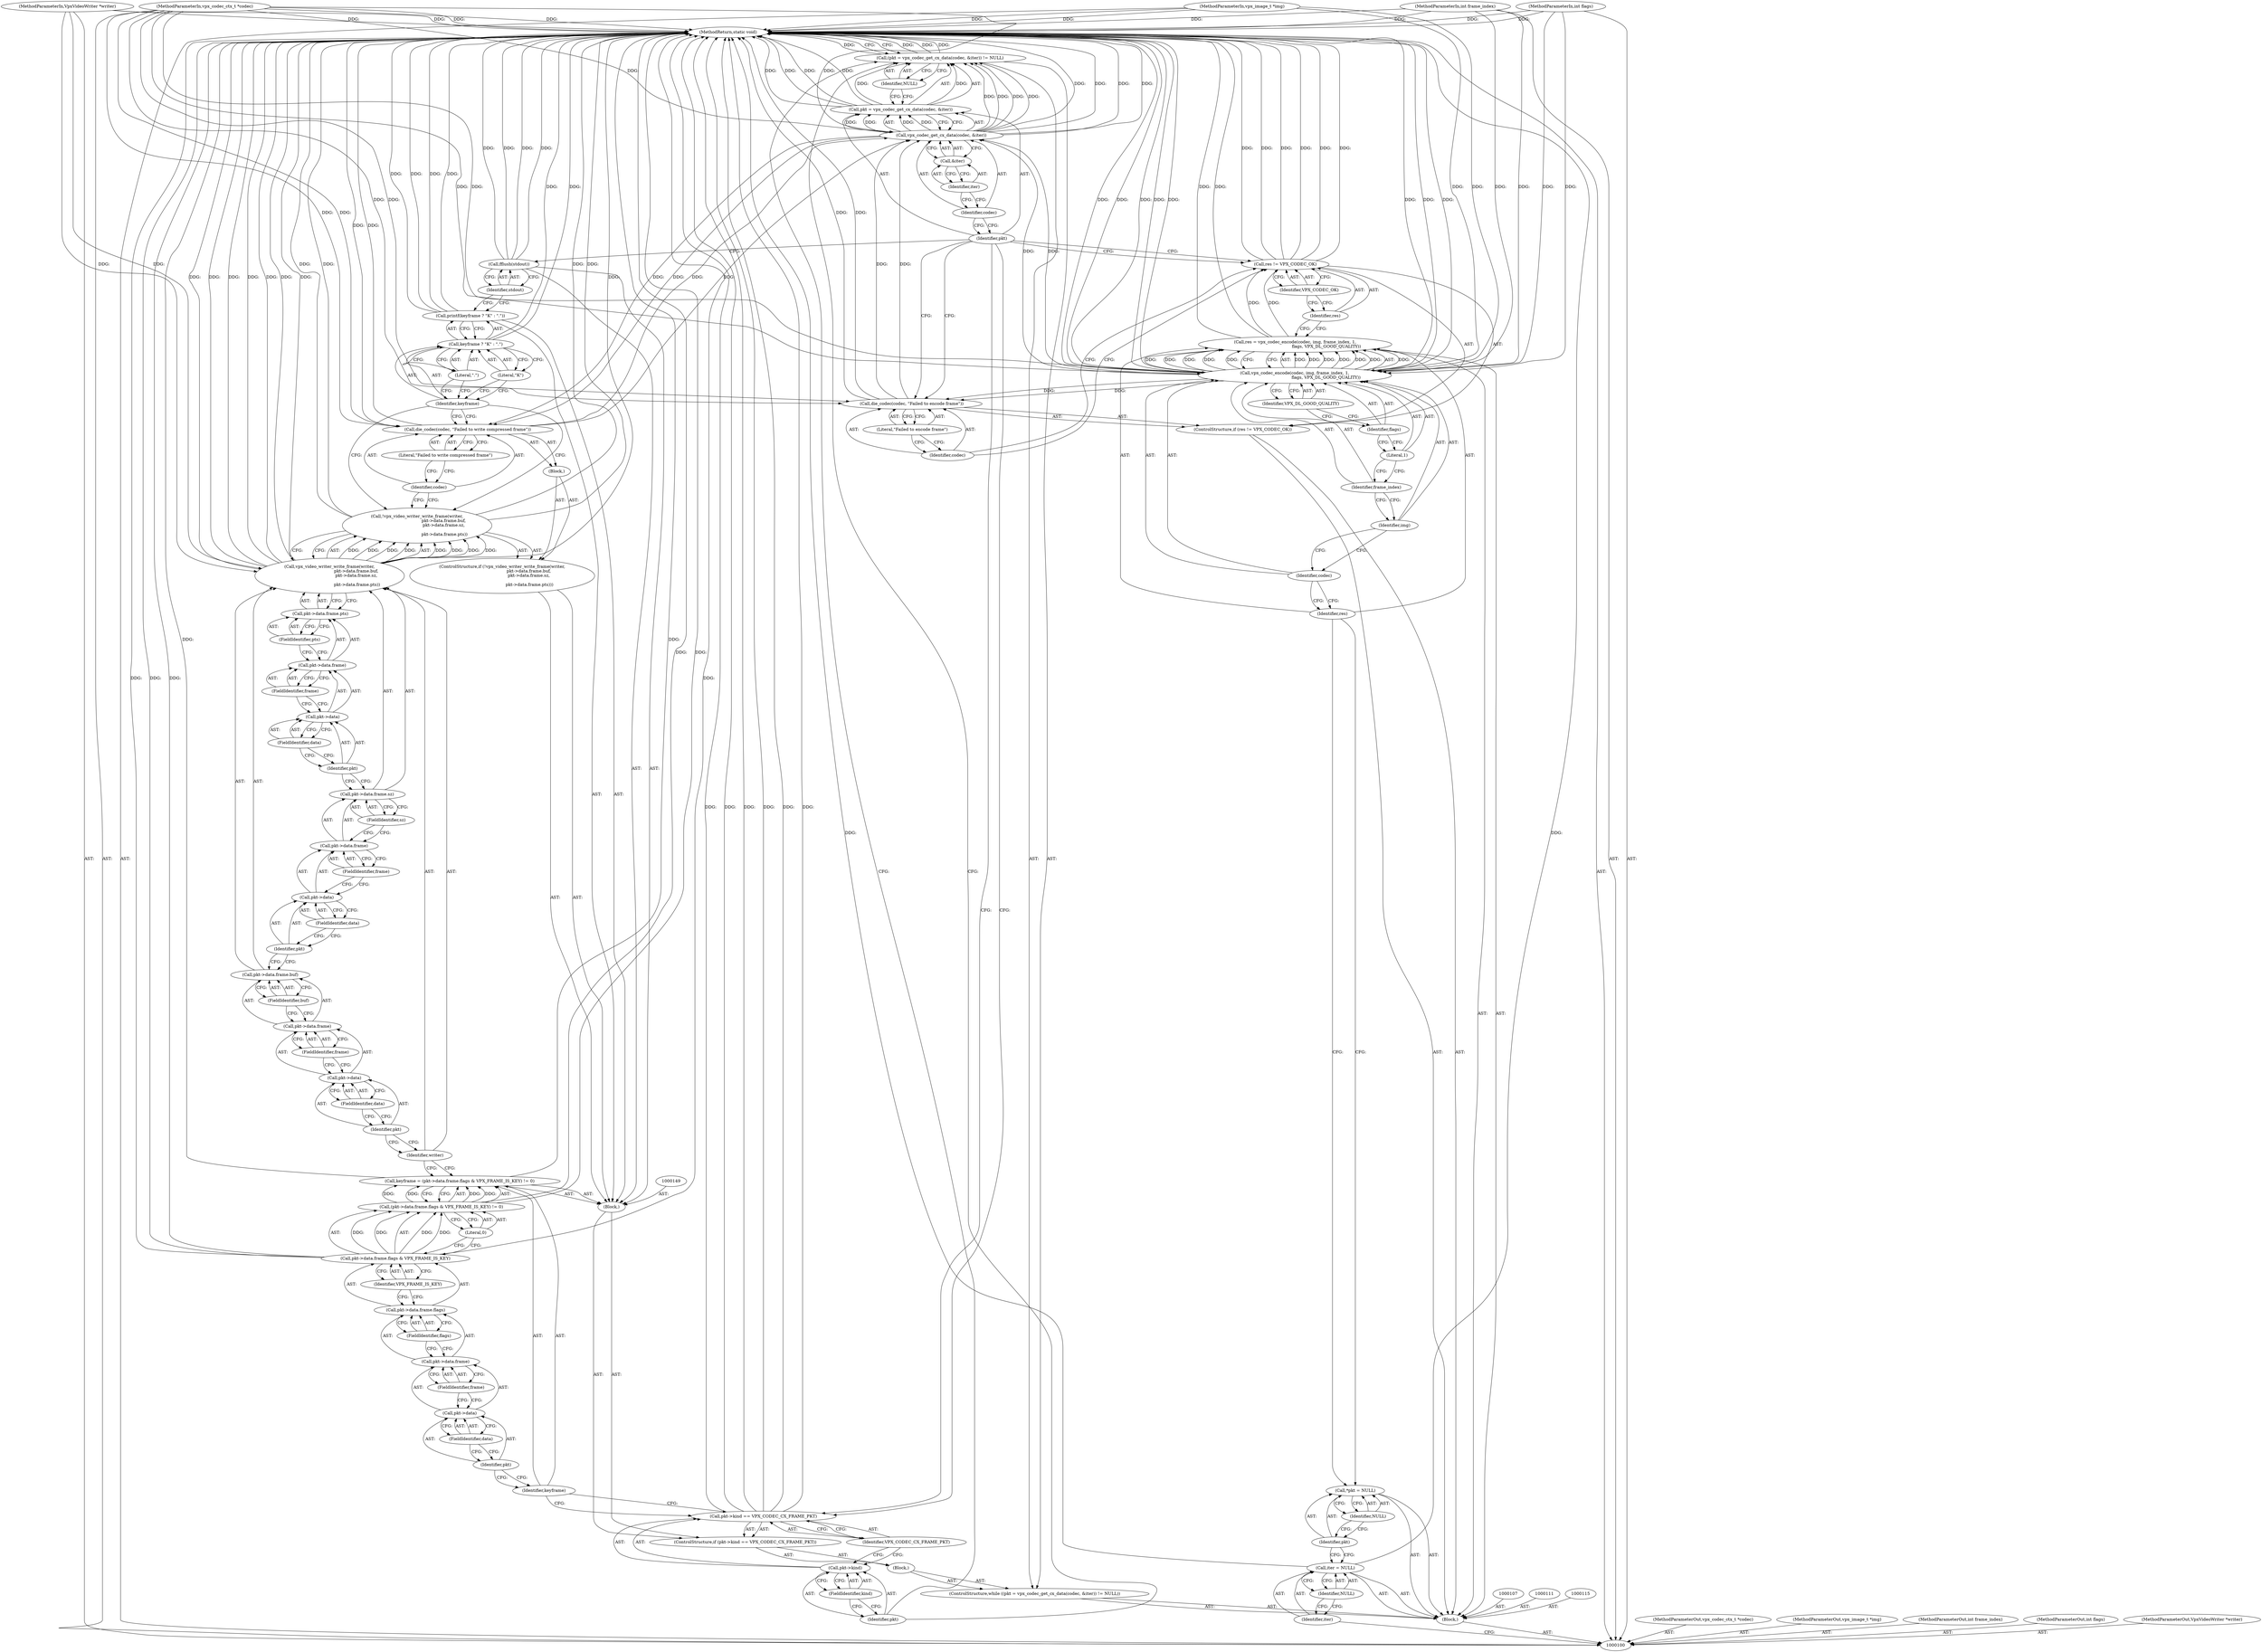 digraph "1_Android_5a9753fca56f0eeb9f61e342b2fccffc364f9426_13" {
"1000199" [label="(MethodReturn,static void)"];
"1000101" [label="(MethodParameterIn,vpx_codec_ctx_t *codec)"];
"1000291" [label="(MethodParameterOut,vpx_codec_ctx_t *codec)"];
"1000125" [label="(ControlStructure,if (res != VPX_CODEC_OK))"];
"1000128" [label="(Identifier,VPX_CODEC_OK)"];
"1000126" [label="(Call,res != VPX_CODEC_OK)"];
"1000127" [label="(Identifier,res)"];
"1000130" [label="(Identifier,codec)"];
"1000131" [label="(Literal,\"Failed to encode frame\")"];
"1000129" [label="(Call,die_codec(codec, \"Failed to encode frame\"))"];
"1000133" [label="(Call,(pkt = vpx_codec_get_cx_data(codec, &iter)) != NULL)"];
"1000134" [label="(Call,pkt = vpx_codec_get_cx_data(codec, &iter))"];
"1000135" [label="(Identifier,pkt)"];
"1000136" [label="(Call,vpx_codec_get_cx_data(codec, &iter))"];
"1000132" [label="(ControlStructure,while ((pkt = vpx_codec_get_cx_data(codec, &iter)) != NULL))"];
"1000137" [label="(Identifier,codec)"];
"1000138" [label="(Call,&iter)"];
"1000139" [label="(Identifier,iter)"];
"1000140" [label="(Identifier,NULL)"];
"1000141" [label="(Block,)"];
"1000146" [label="(FieldIdentifier,kind)"];
"1000147" [label="(Identifier,VPX_CODEC_CX_FRAME_PKT)"];
"1000142" [label="(ControlStructure,if (pkt->kind == VPX_CODEC_CX_FRAME_PKT))"];
"1000143" [label="(Call,pkt->kind == VPX_CODEC_CX_FRAME_PKT)"];
"1000144" [label="(Call,pkt->kind)"];
"1000145" [label="(Identifier,pkt)"];
"1000150" [label="(Call,keyframe = (pkt->data.frame.flags & VPX_FRAME_IS_KEY) != 0)"];
"1000151" [label="(Identifier,keyframe)"];
"1000152" [label="(Call,(pkt->data.frame.flags & VPX_FRAME_IS_KEY) != 0)"];
"1000153" [label="(Call,pkt->data.frame.flags & VPX_FRAME_IS_KEY)"];
"1000154" [label="(Call,pkt->data.frame.flags)"];
"1000155" [label="(Call,pkt->data.frame)"];
"1000156" [label="(Call,pkt->data)"];
"1000157" [label="(Identifier,pkt)"];
"1000158" [label="(FieldIdentifier,data)"];
"1000159" [label="(FieldIdentifier,frame)"];
"1000160" [label="(FieldIdentifier,flags)"];
"1000161" [label="(Identifier,VPX_FRAME_IS_KEY)"];
"1000148" [label="(Block,)"];
"1000162" [label="(Literal,0)"];
"1000164" [label="(Call,!vpx_video_writer_write_frame(writer,\n                                        pkt->data.frame.buf,\n                                        pkt->data.frame.sz,\n\n                                         pkt->data.frame.pts))"];
"1000165" [label="(Call,vpx_video_writer_write_frame(writer,\n                                        pkt->data.frame.buf,\n                                        pkt->data.frame.sz,\n\n                                         pkt->data.frame.pts))"];
"1000166" [label="(Identifier,writer)"];
"1000163" [label="(ControlStructure,if (!vpx_video_writer_write_frame(writer,\n                                        pkt->data.frame.buf,\n                                        pkt->data.frame.sz,\n\n                                         pkt->data.frame.pts)))"];
"1000167" [label="(Call,pkt->data.frame.buf)"];
"1000168" [label="(Call,pkt->data.frame)"];
"1000169" [label="(Call,pkt->data)"];
"1000170" [label="(Identifier,pkt)"];
"1000171" [label="(FieldIdentifier,data)"];
"1000172" [label="(FieldIdentifier,frame)"];
"1000173" [label="(FieldIdentifier,buf)"];
"1000174" [label="(Call,pkt->data.frame.sz)"];
"1000175" [label="(Call,pkt->data.frame)"];
"1000176" [label="(Call,pkt->data)"];
"1000177" [label="(Identifier,pkt)"];
"1000178" [label="(FieldIdentifier,data)"];
"1000179" [label="(FieldIdentifier,frame)"];
"1000180" [label="(FieldIdentifier,sz)"];
"1000102" [label="(MethodParameterIn,vpx_image_t *img)"];
"1000292" [label="(MethodParameterOut,vpx_image_t *img)"];
"1000181" [label="(Call,pkt->data.frame.pts)"];
"1000182" [label="(Call,pkt->data.frame)"];
"1000183" [label="(Call,pkt->data)"];
"1000184" [label="(Identifier,pkt)"];
"1000185" [label="(FieldIdentifier,data)"];
"1000186" [label="(FieldIdentifier,frame)"];
"1000187" [label="(FieldIdentifier,pts)"];
"1000188" [label="(Block,)"];
"1000190" [label="(Identifier,codec)"];
"1000191" [label="(Literal,\"Failed to write compressed frame\")"];
"1000189" [label="(Call,die_codec(codec, \"Failed to write compressed frame\"))"];
"1000193" [label="(Call,keyframe ? \"K\" : \".\")"];
"1000194" [label="(Identifier,keyframe)"];
"1000195" [label="(Literal,\"K\")"];
"1000196" [label="(Literal,\".\")"];
"1000192" [label="(Call,printf(keyframe ? \"K\" : \".\"))"];
"1000198" [label="(Identifier,stdout)"];
"1000197" [label="(Call,fflush(stdout))"];
"1000103" [label="(MethodParameterIn,int frame_index)"];
"1000293" [label="(MethodParameterOut,int frame_index)"];
"1000104" [label="(MethodParameterIn,int flags)"];
"1000294" [label="(MethodParameterOut,int flags)"];
"1000105" [label="(MethodParameterIn,VpxVideoWriter *writer)"];
"1000295" [label="(MethodParameterOut,VpxVideoWriter *writer)"];
"1000106" [label="(Block,)"];
"1000108" [label="(Call,iter = NULL)"];
"1000109" [label="(Identifier,iter)"];
"1000110" [label="(Identifier,NULL)"];
"1000112" [label="(Call,*pkt = NULL)"];
"1000113" [label="(Identifier,pkt)"];
"1000114" [label="(Identifier,NULL)"];
"1000116" [label="(Call,res = vpx_codec_encode(codec, img, frame_index, 1,\n                                               flags, VPX_DL_GOOD_QUALITY))"];
"1000117" [label="(Identifier,res)"];
"1000118" [label="(Call,vpx_codec_encode(codec, img, frame_index, 1,\n                                               flags, VPX_DL_GOOD_QUALITY))"];
"1000119" [label="(Identifier,codec)"];
"1000120" [label="(Identifier,img)"];
"1000121" [label="(Identifier,frame_index)"];
"1000122" [label="(Literal,1)"];
"1000123" [label="(Identifier,flags)"];
"1000124" [label="(Identifier,VPX_DL_GOOD_QUALITY)"];
"1000199" -> "1000100"  [label="AST: "];
"1000199" -> "1000133"  [label="CFG: "];
"1000193" -> "1000199"  [label="DDG: "];
"1000104" -> "1000199"  [label="DDG: "];
"1000105" -> "1000199"  [label="DDG: "];
"1000189" -> "1000199"  [label="DDG: "];
"1000118" -> "1000199"  [label="DDG: "];
"1000118" -> "1000199"  [label="DDG: "];
"1000118" -> "1000199"  [label="DDG: "];
"1000118" -> "1000199"  [label="DDG: "];
"1000165" -> "1000199"  [label="DDG: "];
"1000165" -> "1000199"  [label="DDG: "];
"1000165" -> "1000199"  [label="DDG: "];
"1000165" -> "1000199"  [label="DDG: "];
"1000116" -> "1000199"  [label="DDG: "];
"1000153" -> "1000199"  [label="DDG: "];
"1000153" -> "1000199"  [label="DDG: "];
"1000197" -> "1000199"  [label="DDG: "];
"1000197" -> "1000199"  [label="DDG: "];
"1000164" -> "1000199"  [label="DDG: "];
"1000164" -> "1000199"  [label="DDG: "];
"1000126" -> "1000199"  [label="DDG: "];
"1000126" -> "1000199"  [label="DDG: "];
"1000126" -> "1000199"  [label="DDG: "];
"1000133" -> "1000199"  [label="DDG: "];
"1000133" -> "1000199"  [label="DDG: "];
"1000150" -> "1000199"  [label="DDG: "];
"1000129" -> "1000199"  [label="DDG: "];
"1000103" -> "1000199"  [label="DDG: "];
"1000143" -> "1000199"  [label="DDG: "];
"1000143" -> "1000199"  [label="DDG: "];
"1000143" -> "1000199"  [label="DDG: "];
"1000152" -> "1000199"  [label="DDG: "];
"1000102" -> "1000199"  [label="DDG: "];
"1000134" -> "1000199"  [label="DDG: "];
"1000134" -> "1000199"  [label="DDG: "];
"1000192" -> "1000199"  [label="DDG: "];
"1000192" -> "1000199"  [label="DDG: "];
"1000101" -> "1000199"  [label="DDG: "];
"1000136" -> "1000199"  [label="DDG: "];
"1000136" -> "1000199"  [label="DDG: "];
"1000108" -> "1000199"  [label="DDG: "];
"1000101" -> "1000100"  [label="AST: "];
"1000101" -> "1000199"  [label="DDG: "];
"1000101" -> "1000118"  [label="DDG: "];
"1000101" -> "1000129"  [label="DDG: "];
"1000101" -> "1000136"  [label="DDG: "];
"1000101" -> "1000189"  [label="DDG: "];
"1000291" -> "1000100"  [label="AST: "];
"1000125" -> "1000106"  [label="AST: "];
"1000126" -> "1000125"  [label="AST: "];
"1000129" -> "1000125"  [label="AST: "];
"1000128" -> "1000126"  [label="AST: "];
"1000128" -> "1000127"  [label="CFG: "];
"1000126" -> "1000128"  [label="CFG: "];
"1000126" -> "1000125"  [label="AST: "];
"1000126" -> "1000128"  [label="CFG: "];
"1000127" -> "1000126"  [label="AST: "];
"1000128" -> "1000126"  [label="AST: "];
"1000130" -> "1000126"  [label="CFG: "];
"1000135" -> "1000126"  [label="CFG: "];
"1000126" -> "1000199"  [label="DDG: "];
"1000126" -> "1000199"  [label="DDG: "];
"1000126" -> "1000199"  [label="DDG: "];
"1000116" -> "1000126"  [label="DDG: "];
"1000127" -> "1000126"  [label="AST: "];
"1000127" -> "1000116"  [label="CFG: "];
"1000128" -> "1000127"  [label="CFG: "];
"1000130" -> "1000129"  [label="AST: "];
"1000130" -> "1000126"  [label="CFG: "];
"1000131" -> "1000130"  [label="CFG: "];
"1000131" -> "1000129"  [label="AST: "];
"1000131" -> "1000130"  [label="CFG: "];
"1000129" -> "1000131"  [label="CFG: "];
"1000129" -> "1000125"  [label="AST: "];
"1000129" -> "1000131"  [label="CFG: "];
"1000130" -> "1000129"  [label="AST: "];
"1000131" -> "1000129"  [label="AST: "];
"1000135" -> "1000129"  [label="CFG: "];
"1000129" -> "1000199"  [label="DDG: "];
"1000118" -> "1000129"  [label="DDG: "];
"1000101" -> "1000129"  [label="DDG: "];
"1000129" -> "1000136"  [label="DDG: "];
"1000133" -> "1000132"  [label="AST: "];
"1000133" -> "1000140"  [label="CFG: "];
"1000134" -> "1000133"  [label="AST: "];
"1000140" -> "1000133"  [label="AST: "];
"1000145" -> "1000133"  [label="CFG: "];
"1000199" -> "1000133"  [label="CFG: "];
"1000133" -> "1000199"  [label="DDG: "];
"1000133" -> "1000199"  [label="DDG: "];
"1000134" -> "1000133"  [label="DDG: "];
"1000136" -> "1000133"  [label="DDG: "];
"1000136" -> "1000133"  [label="DDG: "];
"1000134" -> "1000133"  [label="AST: "];
"1000134" -> "1000136"  [label="CFG: "];
"1000135" -> "1000134"  [label="AST: "];
"1000136" -> "1000134"  [label="AST: "];
"1000140" -> "1000134"  [label="CFG: "];
"1000134" -> "1000199"  [label="DDG: "];
"1000134" -> "1000199"  [label="DDG: "];
"1000134" -> "1000133"  [label="DDG: "];
"1000136" -> "1000134"  [label="DDG: "];
"1000136" -> "1000134"  [label="DDG: "];
"1000135" -> "1000134"  [label="AST: "];
"1000137" -> "1000135"  [label="CFG: "];
"1000135" -> "1000143"  [label="CFG: "];
"1000135" -> "1000129"  [label="CFG: "];
"1000135" -> "1000126"  [label="CFG: "];
"1000136" -> "1000134"  [label="AST: "];
"1000136" -> "1000138"  [label="CFG: "];
"1000137" -> "1000136"  [label="AST: "];
"1000138" -> "1000136"  [label="AST: "];
"1000134" -> "1000136"  [label="CFG: "];
"1000136" -> "1000199"  [label="DDG: "];
"1000136" -> "1000199"  [label="DDG: "];
"1000136" -> "1000133"  [label="DDG: "];
"1000136" -> "1000133"  [label="DDG: "];
"1000136" -> "1000134"  [label="DDG: "];
"1000136" -> "1000134"  [label="DDG: "];
"1000129" -> "1000136"  [label="DDG: "];
"1000189" -> "1000136"  [label="DDG: "];
"1000118" -> "1000136"  [label="DDG: "];
"1000101" -> "1000136"  [label="DDG: "];
"1000136" -> "1000189"  [label="DDG: "];
"1000132" -> "1000106"  [label="AST: "];
"1000133" -> "1000132"  [label="AST: "];
"1000141" -> "1000132"  [label="AST: "];
"1000137" -> "1000136"  [label="AST: "];
"1000137" -> "1000135"  [label="CFG: "];
"1000139" -> "1000137"  [label="CFG: "];
"1000138" -> "1000136"  [label="AST: "];
"1000138" -> "1000139"  [label="CFG: "];
"1000139" -> "1000138"  [label="AST: "];
"1000136" -> "1000138"  [label="CFG: "];
"1000139" -> "1000138"  [label="AST: "];
"1000139" -> "1000137"  [label="CFG: "];
"1000138" -> "1000139"  [label="CFG: "];
"1000140" -> "1000133"  [label="AST: "];
"1000140" -> "1000134"  [label="CFG: "];
"1000133" -> "1000140"  [label="CFG: "];
"1000141" -> "1000132"  [label="AST: "];
"1000142" -> "1000141"  [label="AST: "];
"1000146" -> "1000144"  [label="AST: "];
"1000146" -> "1000145"  [label="CFG: "];
"1000144" -> "1000146"  [label="CFG: "];
"1000147" -> "1000143"  [label="AST: "];
"1000147" -> "1000144"  [label="CFG: "];
"1000143" -> "1000147"  [label="CFG: "];
"1000142" -> "1000141"  [label="AST: "];
"1000143" -> "1000142"  [label="AST: "];
"1000148" -> "1000142"  [label="AST: "];
"1000143" -> "1000142"  [label="AST: "];
"1000143" -> "1000147"  [label="CFG: "];
"1000144" -> "1000143"  [label="AST: "];
"1000147" -> "1000143"  [label="AST: "];
"1000135" -> "1000143"  [label="CFG: "];
"1000151" -> "1000143"  [label="CFG: "];
"1000143" -> "1000199"  [label="DDG: "];
"1000143" -> "1000199"  [label="DDG: "];
"1000143" -> "1000199"  [label="DDG: "];
"1000144" -> "1000143"  [label="AST: "];
"1000144" -> "1000146"  [label="CFG: "];
"1000145" -> "1000144"  [label="AST: "];
"1000146" -> "1000144"  [label="AST: "];
"1000147" -> "1000144"  [label="CFG: "];
"1000145" -> "1000144"  [label="AST: "];
"1000145" -> "1000133"  [label="CFG: "];
"1000146" -> "1000145"  [label="CFG: "];
"1000150" -> "1000148"  [label="AST: "];
"1000150" -> "1000152"  [label="CFG: "];
"1000151" -> "1000150"  [label="AST: "];
"1000152" -> "1000150"  [label="AST: "];
"1000166" -> "1000150"  [label="CFG: "];
"1000150" -> "1000199"  [label="DDG: "];
"1000152" -> "1000150"  [label="DDG: "];
"1000152" -> "1000150"  [label="DDG: "];
"1000151" -> "1000150"  [label="AST: "];
"1000151" -> "1000143"  [label="CFG: "];
"1000157" -> "1000151"  [label="CFG: "];
"1000152" -> "1000150"  [label="AST: "];
"1000152" -> "1000162"  [label="CFG: "];
"1000153" -> "1000152"  [label="AST: "];
"1000162" -> "1000152"  [label="AST: "];
"1000150" -> "1000152"  [label="CFG: "];
"1000152" -> "1000199"  [label="DDG: "];
"1000152" -> "1000150"  [label="DDG: "];
"1000152" -> "1000150"  [label="DDG: "];
"1000153" -> "1000152"  [label="DDG: "];
"1000153" -> "1000152"  [label="DDG: "];
"1000153" -> "1000152"  [label="AST: "];
"1000153" -> "1000161"  [label="CFG: "];
"1000154" -> "1000153"  [label="AST: "];
"1000161" -> "1000153"  [label="AST: "];
"1000162" -> "1000153"  [label="CFG: "];
"1000153" -> "1000199"  [label="DDG: "];
"1000153" -> "1000199"  [label="DDG: "];
"1000153" -> "1000152"  [label="DDG: "];
"1000153" -> "1000152"  [label="DDG: "];
"1000154" -> "1000153"  [label="AST: "];
"1000154" -> "1000160"  [label="CFG: "];
"1000155" -> "1000154"  [label="AST: "];
"1000160" -> "1000154"  [label="AST: "];
"1000161" -> "1000154"  [label="CFG: "];
"1000155" -> "1000154"  [label="AST: "];
"1000155" -> "1000159"  [label="CFG: "];
"1000156" -> "1000155"  [label="AST: "];
"1000159" -> "1000155"  [label="AST: "];
"1000160" -> "1000155"  [label="CFG: "];
"1000156" -> "1000155"  [label="AST: "];
"1000156" -> "1000158"  [label="CFG: "];
"1000157" -> "1000156"  [label="AST: "];
"1000158" -> "1000156"  [label="AST: "];
"1000159" -> "1000156"  [label="CFG: "];
"1000157" -> "1000156"  [label="AST: "];
"1000157" -> "1000151"  [label="CFG: "];
"1000158" -> "1000157"  [label="CFG: "];
"1000158" -> "1000156"  [label="AST: "];
"1000158" -> "1000157"  [label="CFG: "];
"1000156" -> "1000158"  [label="CFG: "];
"1000159" -> "1000155"  [label="AST: "];
"1000159" -> "1000156"  [label="CFG: "];
"1000155" -> "1000159"  [label="CFG: "];
"1000160" -> "1000154"  [label="AST: "];
"1000160" -> "1000155"  [label="CFG: "];
"1000154" -> "1000160"  [label="CFG: "];
"1000161" -> "1000153"  [label="AST: "];
"1000161" -> "1000154"  [label="CFG: "];
"1000153" -> "1000161"  [label="CFG: "];
"1000148" -> "1000142"  [label="AST: "];
"1000149" -> "1000148"  [label="AST: "];
"1000150" -> "1000148"  [label="AST: "];
"1000163" -> "1000148"  [label="AST: "];
"1000192" -> "1000148"  [label="AST: "];
"1000197" -> "1000148"  [label="AST: "];
"1000162" -> "1000152"  [label="AST: "];
"1000162" -> "1000153"  [label="CFG: "];
"1000152" -> "1000162"  [label="CFG: "];
"1000164" -> "1000163"  [label="AST: "];
"1000164" -> "1000165"  [label="CFG: "];
"1000165" -> "1000164"  [label="AST: "];
"1000190" -> "1000164"  [label="CFG: "];
"1000194" -> "1000164"  [label="CFG: "];
"1000164" -> "1000199"  [label="DDG: "];
"1000164" -> "1000199"  [label="DDG: "];
"1000165" -> "1000164"  [label="DDG: "];
"1000165" -> "1000164"  [label="DDG: "];
"1000165" -> "1000164"  [label="DDG: "];
"1000165" -> "1000164"  [label="DDG: "];
"1000165" -> "1000164"  [label="AST: "];
"1000165" -> "1000181"  [label="CFG: "];
"1000166" -> "1000165"  [label="AST: "];
"1000167" -> "1000165"  [label="AST: "];
"1000174" -> "1000165"  [label="AST: "];
"1000181" -> "1000165"  [label="AST: "];
"1000164" -> "1000165"  [label="CFG: "];
"1000165" -> "1000199"  [label="DDG: "];
"1000165" -> "1000199"  [label="DDG: "];
"1000165" -> "1000199"  [label="DDG: "];
"1000165" -> "1000199"  [label="DDG: "];
"1000165" -> "1000164"  [label="DDG: "];
"1000165" -> "1000164"  [label="DDG: "];
"1000165" -> "1000164"  [label="DDG: "];
"1000165" -> "1000164"  [label="DDG: "];
"1000105" -> "1000165"  [label="DDG: "];
"1000166" -> "1000165"  [label="AST: "];
"1000166" -> "1000150"  [label="CFG: "];
"1000170" -> "1000166"  [label="CFG: "];
"1000163" -> "1000148"  [label="AST: "];
"1000164" -> "1000163"  [label="AST: "];
"1000188" -> "1000163"  [label="AST: "];
"1000167" -> "1000165"  [label="AST: "];
"1000167" -> "1000173"  [label="CFG: "];
"1000168" -> "1000167"  [label="AST: "];
"1000173" -> "1000167"  [label="AST: "];
"1000177" -> "1000167"  [label="CFG: "];
"1000168" -> "1000167"  [label="AST: "];
"1000168" -> "1000172"  [label="CFG: "];
"1000169" -> "1000168"  [label="AST: "];
"1000172" -> "1000168"  [label="AST: "];
"1000173" -> "1000168"  [label="CFG: "];
"1000169" -> "1000168"  [label="AST: "];
"1000169" -> "1000171"  [label="CFG: "];
"1000170" -> "1000169"  [label="AST: "];
"1000171" -> "1000169"  [label="AST: "];
"1000172" -> "1000169"  [label="CFG: "];
"1000170" -> "1000169"  [label="AST: "];
"1000170" -> "1000166"  [label="CFG: "];
"1000171" -> "1000170"  [label="CFG: "];
"1000171" -> "1000169"  [label="AST: "];
"1000171" -> "1000170"  [label="CFG: "];
"1000169" -> "1000171"  [label="CFG: "];
"1000172" -> "1000168"  [label="AST: "];
"1000172" -> "1000169"  [label="CFG: "];
"1000168" -> "1000172"  [label="CFG: "];
"1000173" -> "1000167"  [label="AST: "];
"1000173" -> "1000168"  [label="CFG: "];
"1000167" -> "1000173"  [label="CFG: "];
"1000174" -> "1000165"  [label="AST: "];
"1000174" -> "1000180"  [label="CFG: "];
"1000175" -> "1000174"  [label="AST: "];
"1000180" -> "1000174"  [label="AST: "];
"1000184" -> "1000174"  [label="CFG: "];
"1000175" -> "1000174"  [label="AST: "];
"1000175" -> "1000179"  [label="CFG: "];
"1000176" -> "1000175"  [label="AST: "];
"1000179" -> "1000175"  [label="AST: "];
"1000180" -> "1000175"  [label="CFG: "];
"1000176" -> "1000175"  [label="AST: "];
"1000176" -> "1000178"  [label="CFG: "];
"1000177" -> "1000176"  [label="AST: "];
"1000178" -> "1000176"  [label="AST: "];
"1000179" -> "1000176"  [label="CFG: "];
"1000177" -> "1000176"  [label="AST: "];
"1000177" -> "1000167"  [label="CFG: "];
"1000178" -> "1000177"  [label="CFG: "];
"1000178" -> "1000176"  [label="AST: "];
"1000178" -> "1000177"  [label="CFG: "];
"1000176" -> "1000178"  [label="CFG: "];
"1000179" -> "1000175"  [label="AST: "];
"1000179" -> "1000176"  [label="CFG: "];
"1000175" -> "1000179"  [label="CFG: "];
"1000180" -> "1000174"  [label="AST: "];
"1000180" -> "1000175"  [label="CFG: "];
"1000174" -> "1000180"  [label="CFG: "];
"1000102" -> "1000100"  [label="AST: "];
"1000102" -> "1000199"  [label="DDG: "];
"1000102" -> "1000118"  [label="DDG: "];
"1000292" -> "1000100"  [label="AST: "];
"1000181" -> "1000165"  [label="AST: "];
"1000181" -> "1000187"  [label="CFG: "];
"1000182" -> "1000181"  [label="AST: "];
"1000187" -> "1000181"  [label="AST: "];
"1000165" -> "1000181"  [label="CFG: "];
"1000182" -> "1000181"  [label="AST: "];
"1000182" -> "1000186"  [label="CFG: "];
"1000183" -> "1000182"  [label="AST: "];
"1000186" -> "1000182"  [label="AST: "];
"1000187" -> "1000182"  [label="CFG: "];
"1000183" -> "1000182"  [label="AST: "];
"1000183" -> "1000185"  [label="CFG: "];
"1000184" -> "1000183"  [label="AST: "];
"1000185" -> "1000183"  [label="AST: "];
"1000186" -> "1000183"  [label="CFG: "];
"1000184" -> "1000183"  [label="AST: "];
"1000184" -> "1000174"  [label="CFG: "];
"1000185" -> "1000184"  [label="CFG: "];
"1000185" -> "1000183"  [label="AST: "];
"1000185" -> "1000184"  [label="CFG: "];
"1000183" -> "1000185"  [label="CFG: "];
"1000186" -> "1000182"  [label="AST: "];
"1000186" -> "1000183"  [label="CFG: "];
"1000182" -> "1000186"  [label="CFG: "];
"1000187" -> "1000181"  [label="AST: "];
"1000187" -> "1000182"  [label="CFG: "];
"1000181" -> "1000187"  [label="CFG: "];
"1000188" -> "1000163"  [label="AST: "];
"1000189" -> "1000188"  [label="AST: "];
"1000190" -> "1000189"  [label="AST: "];
"1000190" -> "1000164"  [label="CFG: "];
"1000191" -> "1000190"  [label="CFG: "];
"1000191" -> "1000189"  [label="AST: "];
"1000191" -> "1000190"  [label="CFG: "];
"1000189" -> "1000191"  [label="CFG: "];
"1000189" -> "1000188"  [label="AST: "];
"1000189" -> "1000191"  [label="CFG: "];
"1000190" -> "1000189"  [label="AST: "];
"1000191" -> "1000189"  [label="AST: "];
"1000194" -> "1000189"  [label="CFG: "];
"1000189" -> "1000199"  [label="DDG: "];
"1000189" -> "1000136"  [label="DDG: "];
"1000136" -> "1000189"  [label="DDG: "];
"1000101" -> "1000189"  [label="DDG: "];
"1000193" -> "1000192"  [label="AST: "];
"1000193" -> "1000195"  [label="CFG: "];
"1000193" -> "1000196"  [label="CFG: "];
"1000194" -> "1000193"  [label="AST: "];
"1000195" -> "1000193"  [label="AST: "];
"1000196" -> "1000193"  [label="AST: "];
"1000192" -> "1000193"  [label="CFG: "];
"1000193" -> "1000199"  [label="DDG: "];
"1000194" -> "1000193"  [label="AST: "];
"1000194" -> "1000189"  [label="CFG: "];
"1000194" -> "1000164"  [label="CFG: "];
"1000195" -> "1000194"  [label="CFG: "];
"1000196" -> "1000194"  [label="CFG: "];
"1000195" -> "1000193"  [label="AST: "];
"1000195" -> "1000194"  [label="CFG: "];
"1000193" -> "1000195"  [label="CFG: "];
"1000196" -> "1000193"  [label="AST: "];
"1000196" -> "1000194"  [label="CFG: "];
"1000193" -> "1000196"  [label="CFG: "];
"1000192" -> "1000148"  [label="AST: "];
"1000192" -> "1000193"  [label="CFG: "];
"1000193" -> "1000192"  [label="AST: "];
"1000198" -> "1000192"  [label="CFG: "];
"1000192" -> "1000199"  [label="DDG: "];
"1000192" -> "1000199"  [label="DDG: "];
"1000198" -> "1000197"  [label="AST: "];
"1000198" -> "1000192"  [label="CFG: "];
"1000197" -> "1000198"  [label="CFG: "];
"1000197" -> "1000148"  [label="AST: "];
"1000197" -> "1000198"  [label="CFG: "];
"1000198" -> "1000197"  [label="AST: "];
"1000135" -> "1000197"  [label="CFG: "];
"1000197" -> "1000199"  [label="DDG: "];
"1000197" -> "1000199"  [label="DDG: "];
"1000103" -> "1000100"  [label="AST: "];
"1000103" -> "1000199"  [label="DDG: "];
"1000103" -> "1000118"  [label="DDG: "];
"1000293" -> "1000100"  [label="AST: "];
"1000104" -> "1000100"  [label="AST: "];
"1000104" -> "1000199"  [label="DDG: "];
"1000104" -> "1000118"  [label="DDG: "];
"1000294" -> "1000100"  [label="AST: "];
"1000105" -> "1000100"  [label="AST: "];
"1000105" -> "1000199"  [label="DDG: "];
"1000105" -> "1000165"  [label="DDG: "];
"1000295" -> "1000100"  [label="AST: "];
"1000106" -> "1000100"  [label="AST: "];
"1000107" -> "1000106"  [label="AST: "];
"1000108" -> "1000106"  [label="AST: "];
"1000111" -> "1000106"  [label="AST: "];
"1000112" -> "1000106"  [label="AST: "];
"1000115" -> "1000106"  [label="AST: "];
"1000116" -> "1000106"  [label="AST: "];
"1000125" -> "1000106"  [label="AST: "];
"1000132" -> "1000106"  [label="AST: "];
"1000108" -> "1000106"  [label="AST: "];
"1000108" -> "1000110"  [label="CFG: "];
"1000109" -> "1000108"  [label="AST: "];
"1000110" -> "1000108"  [label="AST: "];
"1000113" -> "1000108"  [label="CFG: "];
"1000108" -> "1000199"  [label="DDG: "];
"1000109" -> "1000108"  [label="AST: "];
"1000109" -> "1000100"  [label="CFG: "];
"1000110" -> "1000109"  [label="CFG: "];
"1000110" -> "1000108"  [label="AST: "];
"1000110" -> "1000109"  [label="CFG: "];
"1000108" -> "1000110"  [label="CFG: "];
"1000112" -> "1000106"  [label="AST: "];
"1000112" -> "1000114"  [label="CFG: "];
"1000113" -> "1000112"  [label="AST: "];
"1000114" -> "1000112"  [label="AST: "];
"1000117" -> "1000112"  [label="CFG: "];
"1000113" -> "1000112"  [label="AST: "];
"1000113" -> "1000108"  [label="CFG: "];
"1000114" -> "1000113"  [label="CFG: "];
"1000114" -> "1000112"  [label="AST: "];
"1000114" -> "1000113"  [label="CFG: "];
"1000112" -> "1000114"  [label="CFG: "];
"1000116" -> "1000106"  [label="AST: "];
"1000116" -> "1000118"  [label="CFG: "];
"1000117" -> "1000116"  [label="AST: "];
"1000118" -> "1000116"  [label="AST: "];
"1000127" -> "1000116"  [label="CFG: "];
"1000116" -> "1000199"  [label="DDG: "];
"1000118" -> "1000116"  [label="DDG: "];
"1000118" -> "1000116"  [label="DDG: "];
"1000118" -> "1000116"  [label="DDG: "];
"1000118" -> "1000116"  [label="DDG: "];
"1000118" -> "1000116"  [label="DDG: "];
"1000118" -> "1000116"  [label="DDG: "];
"1000116" -> "1000126"  [label="DDG: "];
"1000117" -> "1000116"  [label="AST: "];
"1000117" -> "1000112"  [label="CFG: "];
"1000119" -> "1000117"  [label="CFG: "];
"1000118" -> "1000116"  [label="AST: "];
"1000118" -> "1000124"  [label="CFG: "];
"1000119" -> "1000118"  [label="AST: "];
"1000120" -> "1000118"  [label="AST: "];
"1000121" -> "1000118"  [label="AST: "];
"1000122" -> "1000118"  [label="AST: "];
"1000123" -> "1000118"  [label="AST: "];
"1000124" -> "1000118"  [label="AST: "];
"1000116" -> "1000118"  [label="CFG: "];
"1000118" -> "1000199"  [label="DDG: "];
"1000118" -> "1000199"  [label="DDG: "];
"1000118" -> "1000199"  [label="DDG: "];
"1000118" -> "1000199"  [label="DDG: "];
"1000118" -> "1000116"  [label="DDG: "];
"1000118" -> "1000116"  [label="DDG: "];
"1000118" -> "1000116"  [label="DDG: "];
"1000118" -> "1000116"  [label="DDG: "];
"1000118" -> "1000116"  [label="DDG: "];
"1000118" -> "1000116"  [label="DDG: "];
"1000101" -> "1000118"  [label="DDG: "];
"1000102" -> "1000118"  [label="DDG: "];
"1000103" -> "1000118"  [label="DDG: "];
"1000104" -> "1000118"  [label="DDG: "];
"1000118" -> "1000129"  [label="DDG: "];
"1000118" -> "1000136"  [label="DDG: "];
"1000119" -> "1000118"  [label="AST: "];
"1000119" -> "1000117"  [label="CFG: "];
"1000120" -> "1000119"  [label="CFG: "];
"1000120" -> "1000118"  [label="AST: "];
"1000120" -> "1000119"  [label="CFG: "];
"1000121" -> "1000120"  [label="CFG: "];
"1000121" -> "1000118"  [label="AST: "];
"1000121" -> "1000120"  [label="CFG: "];
"1000122" -> "1000121"  [label="CFG: "];
"1000122" -> "1000118"  [label="AST: "];
"1000122" -> "1000121"  [label="CFG: "];
"1000123" -> "1000122"  [label="CFG: "];
"1000123" -> "1000118"  [label="AST: "];
"1000123" -> "1000122"  [label="CFG: "];
"1000124" -> "1000123"  [label="CFG: "];
"1000124" -> "1000118"  [label="AST: "];
"1000124" -> "1000123"  [label="CFG: "];
"1000118" -> "1000124"  [label="CFG: "];
}
